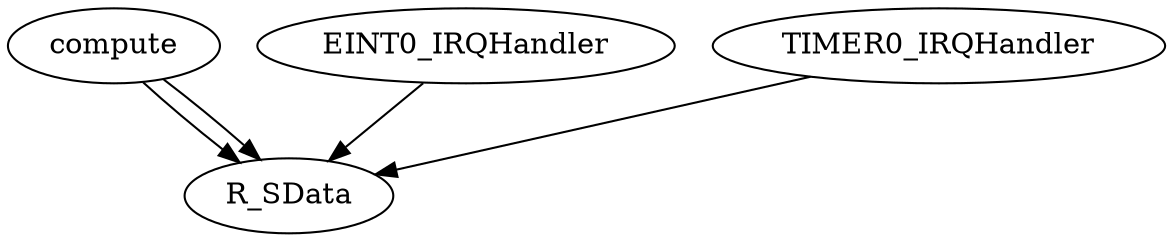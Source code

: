 digraph RTFM {
compute -> R_SData
compute -> R_SData
EINT0_IRQHandler -> R_SData
TIMER0_IRQHandler -> R_SData

{ rank=source; compute; EINT0_IRQHandler; TIMER0_IRQHandler; }
}
